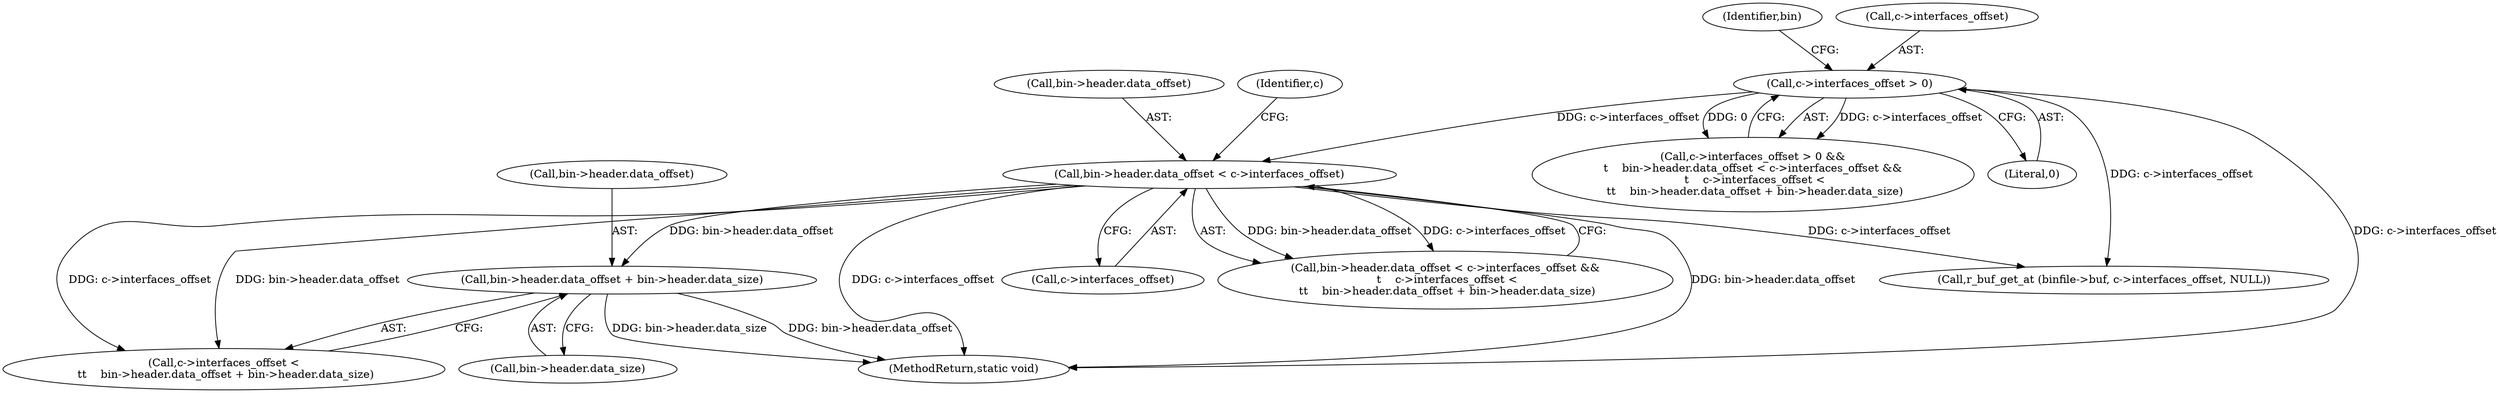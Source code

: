 digraph "0_radare2_1ea23bd6040441a21fbcfba69dce9a01af03f989@pointer" {
"1000259" [label="(Call,bin->header.data_offset + bin->header.data_size)"];
"1000246" [label="(Call,bin->header.data_offset < c->interfaces_offset)"];
"1000240" [label="(Call,c->interfaces_offset > 0)"];
"1000245" [label="(Call,bin->header.data_offset < c->interfaces_offset &&\n \t    c->interfaces_offset <\n \t\t    bin->header.data_offset + bin->header.data_size)"];
"1000249" [label="(Identifier,bin)"];
"1000240" [label="(Call,c->interfaces_offset > 0)"];
"1000260" [label="(Call,bin->header.data_offset)"];
"1000241" [label="(Call,c->interfaces_offset)"];
"1000265" [label="(Call,bin->header.data_size)"];
"1000597" [label="(MethodReturn,static void)"];
"1000255" [label="(Call,c->interfaces_offset <\n \t\t    bin->header.data_offset + bin->header.data_size)"];
"1000247" [label="(Call,bin->header.data_offset)"];
"1000259" [label="(Call,bin->header.data_offset + bin->header.data_size)"];
"1000246" [label="(Call,bin->header.data_offset < c->interfaces_offset)"];
"1000257" [label="(Identifier,c)"];
"1000273" [label="(Call,r_buf_get_at (binfile->buf, c->interfaces_offset, NULL))"];
"1000239" [label="(Call,c->interfaces_offset > 0 &&\n\t    bin->header.data_offset < c->interfaces_offset &&\n \t    c->interfaces_offset <\n \t\t    bin->header.data_offset + bin->header.data_size)"];
"1000244" [label="(Literal,0)"];
"1000252" [label="(Call,c->interfaces_offset)"];
"1000259" -> "1000255"  [label="AST: "];
"1000259" -> "1000265"  [label="CFG: "];
"1000260" -> "1000259"  [label="AST: "];
"1000265" -> "1000259"  [label="AST: "];
"1000255" -> "1000259"  [label="CFG: "];
"1000259" -> "1000597"  [label="DDG: bin->header.data_offset"];
"1000259" -> "1000597"  [label="DDG: bin->header.data_size"];
"1000246" -> "1000259"  [label="DDG: bin->header.data_offset"];
"1000246" -> "1000245"  [label="AST: "];
"1000246" -> "1000252"  [label="CFG: "];
"1000247" -> "1000246"  [label="AST: "];
"1000252" -> "1000246"  [label="AST: "];
"1000257" -> "1000246"  [label="CFG: "];
"1000245" -> "1000246"  [label="CFG: "];
"1000246" -> "1000597"  [label="DDG: c->interfaces_offset"];
"1000246" -> "1000597"  [label="DDG: bin->header.data_offset"];
"1000246" -> "1000245"  [label="DDG: bin->header.data_offset"];
"1000246" -> "1000245"  [label="DDG: c->interfaces_offset"];
"1000240" -> "1000246"  [label="DDG: c->interfaces_offset"];
"1000246" -> "1000255"  [label="DDG: c->interfaces_offset"];
"1000246" -> "1000255"  [label="DDG: bin->header.data_offset"];
"1000246" -> "1000273"  [label="DDG: c->interfaces_offset"];
"1000240" -> "1000239"  [label="AST: "];
"1000240" -> "1000244"  [label="CFG: "];
"1000241" -> "1000240"  [label="AST: "];
"1000244" -> "1000240"  [label="AST: "];
"1000249" -> "1000240"  [label="CFG: "];
"1000239" -> "1000240"  [label="CFG: "];
"1000240" -> "1000597"  [label="DDG: c->interfaces_offset"];
"1000240" -> "1000239"  [label="DDG: c->interfaces_offset"];
"1000240" -> "1000239"  [label="DDG: 0"];
"1000240" -> "1000273"  [label="DDG: c->interfaces_offset"];
}
